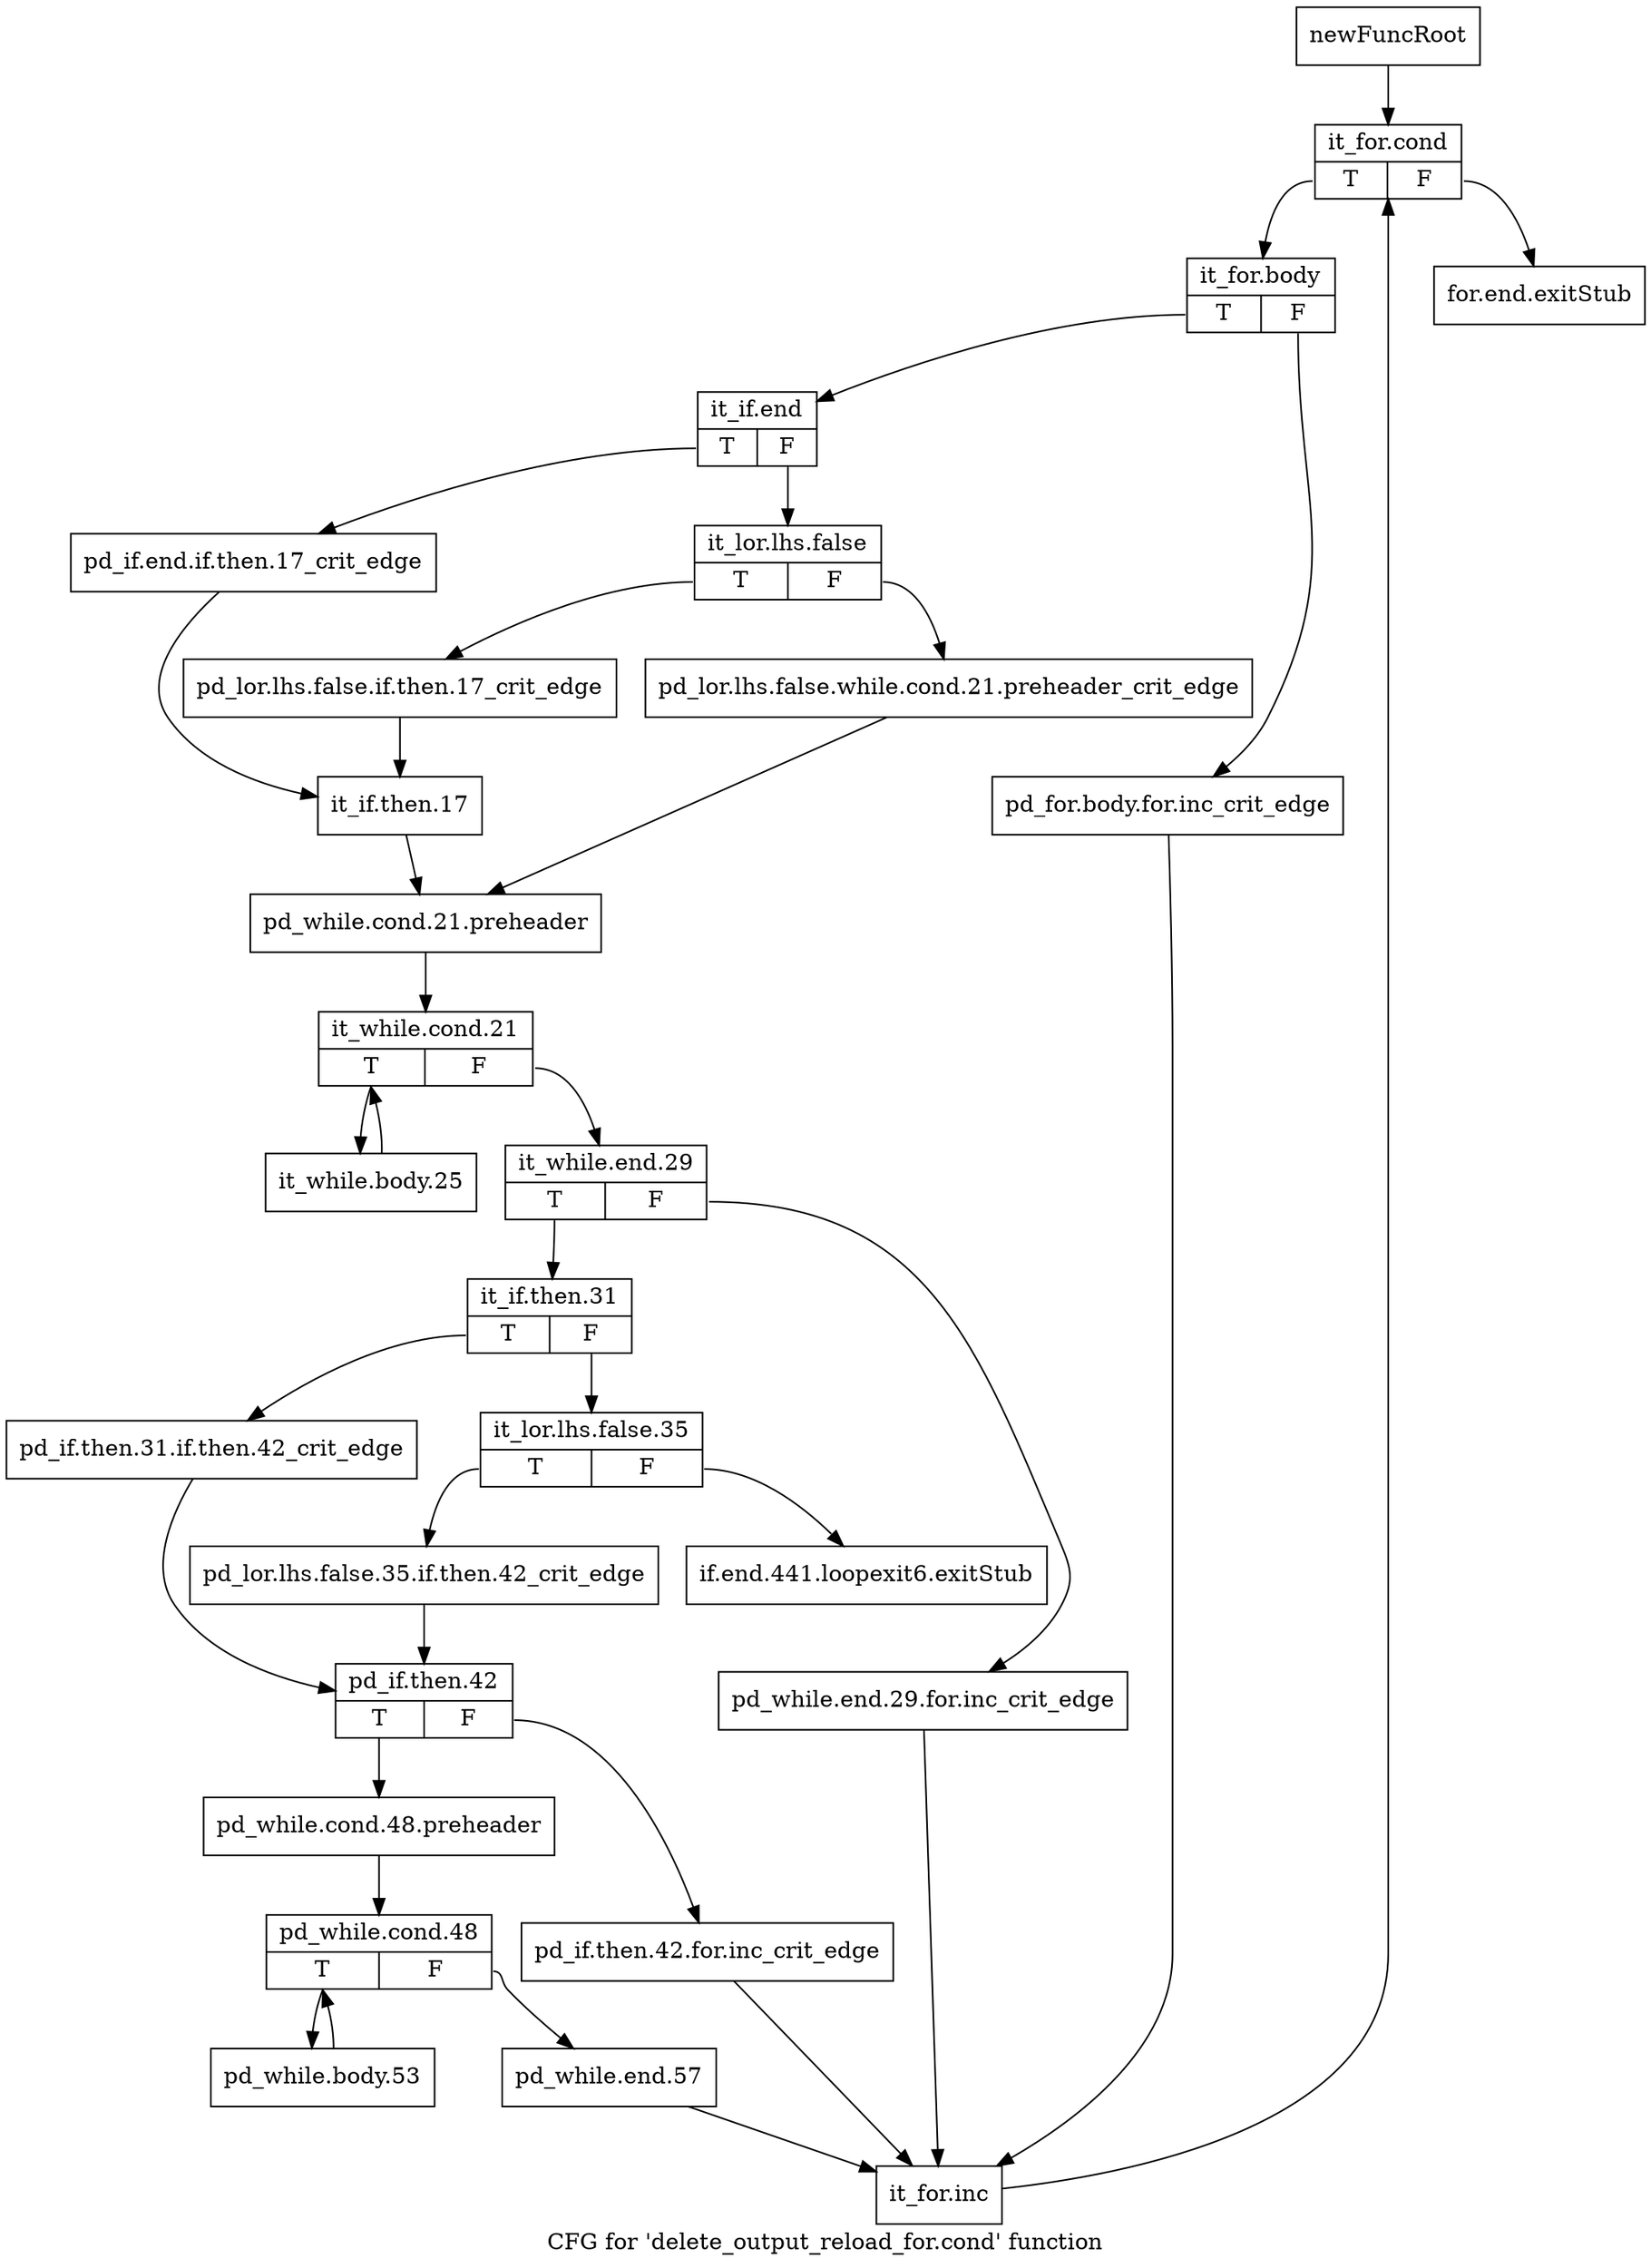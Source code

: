 digraph "CFG for 'delete_output_reload_for.cond' function" {
	label="CFG for 'delete_output_reload_for.cond' function";

	Node0xbf7bb30 [shape=record,label="{newFuncRoot}"];
	Node0xbf7bb30 -> Node0xbf7bc20;
	Node0xbf7bb80 [shape=record,label="{for.end.exitStub}"];
	Node0xbf7bbd0 [shape=record,label="{if.end.441.loopexit6.exitStub}"];
	Node0xbf7bc20 [shape=record,label="{it_for.cond|{<s0>T|<s1>F}}"];
	Node0xbf7bc20:s0 -> Node0xbf7bc70;
	Node0xbf7bc20:s1 -> Node0xbf7bb80;
	Node0xbf7bc70 [shape=record,label="{it_for.body|{<s0>T|<s1>F}}"];
	Node0xbf7bc70:s0 -> Node0xbf7bd10;
	Node0xbf7bc70:s1 -> Node0xbf7bcc0;
	Node0xbf7bcc0 [shape=record,label="{pd_for.body.for.inc_crit_edge}"];
	Node0xbf7bcc0 -> Node0xbf7c300;
	Node0xbf7bd10 [shape=record,label="{it_if.end|{<s0>T|<s1>F}}"];
	Node0xbf7bd10:s0 -> Node0xbf7be50;
	Node0xbf7bd10:s1 -> Node0xbf7bd60;
	Node0xbf7bd60 [shape=record,label="{it_lor.lhs.false|{<s0>T|<s1>F}}"];
	Node0xbf7bd60:s0 -> Node0xbf7be00;
	Node0xbf7bd60:s1 -> Node0xbf7bdb0;
	Node0xbf7bdb0 [shape=record,label="{pd_lor.lhs.false.while.cond.21.preheader_crit_edge}"];
	Node0xbf7bdb0 -> Node0xbf7bef0;
	Node0xbf7be00 [shape=record,label="{pd_lor.lhs.false.if.then.17_crit_edge}"];
	Node0xbf7be00 -> Node0xbf7bea0;
	Node0xbf7be50 [shape=record,label="{pd_if.end.if.then.17_crit_edge}"];
	Node0xbf7be50 -> Node0xbf7bea0;
	Node0xbf7bea0 [shape=record,label="{it_if.then.17}"];
	Node0xbf7bea0 -> Node0xbf7bef0;
	Node0xbf7bef0 [shape=record,label="{pd_while.cond.21.preheader}"];
	Node0xbf7bef0 -> Node0xbf7bf40;
	Node0xbf7bf40 [shape=record,label="{it_while.cond.21|{<s0>T|<s1>F}}"];
	Node0xbf7bf40:s0 -> Node0xbf7c3a0;
	Node0xbf7bf40:s1 -> Node0xbf7bf90;
	Node0xbf7bf90 [shape=record,label="{it_while.end.29|{<s0>T|<s1>F}}"];
	Node0xbf7bf90:s0 -> Node0xbf7c030;
	Node0xbf7bf90:s1 -> Node0xbf7bfe0;
	Node0xbf7bfe0 [shape=record,label="{pd_while.end.29.for.inc_crit_edge}"];
	Node0xbf7bfe0 -> Node0xbf7c300;
	Node0xbf7c030 [shape=record,label="{it_if.then.31|{<s0>T|<s1>F}}"];
	Node0xbf7c030:s0 -> Node0xbf7c120;
	Node0xbf7c030:s1 -> Node0xbf7c080;
	Node0xbf7c080 [shape=record,label="{it_lor.lhs.false.35|{<s0>T|<s1>F}}"];
	Node0xbf7c080:s0 -> Node0xbf7c0d0;
	Node0xbf7c080:s1 -> Node0xbf7bbd0;
	Node0xbf7c0d0 [shape=record,label="{pd_lor.lhs.false.35.if.then.42_crit_edge}"];
	Node0xbf7c0d0 -> Node0xbf7c170;
	Node0xbf7c120 [shape=record,label="{pd_if.then.31.if.then.42_crit_edge}"];
	Node0xbf7c120 -> Node0xbf7c170;
	Node0xbf7c170 [shape=record,label="{pd_if.then.42|{<s0>T|<s1>F}}"];
	Node0xbf7c170:s0 -> Node0xbf7c210;
	Node0xbf7c170:s1 -> Node0xbf7c1c0;
	Node0xbf7c1c0 [shape=record,label="{pd_if.then.42.for.inc_crit_edge}"];
	Node0xbf7c1c0 -> Node0xbf7c300;
	Node0xbf7c210 [shape=record,label="{pd_while.cond.48.preheader}"];
	Node0xbf7c210 -> Node0xbf7c260;
	Node0xbf7c260 [shape=record,label="{pd_while.cond.48|{<s0>T|<s1>F}}"];
	Node0xbf7c260:s0 -> Node0xbf7c350;
	Node0xbf7c260:s1 -> Node0xbf7c2b0;
	Node0xbf7c2b0 [shape=record,label="{pd_while.end.57}"];
	Node0xbf7c2b0 -> Node0xbf7c300;
	Node0xbf7c300 [shape=record,label="{it_for.inc}"];
	Node0xbf7c300 -> Node0xbf7bc20;
	Node0xbf7c350 [shape=record,label="{pd_while.body.53}"];
	Node0xbf7c350 -> Node0xbf7c260;
	Node0xbf7c3a0 [shape=record,label="{it_while.body.25}"];
	Node0xbf7c3a0 -> Node0xbf7bf40;
}
